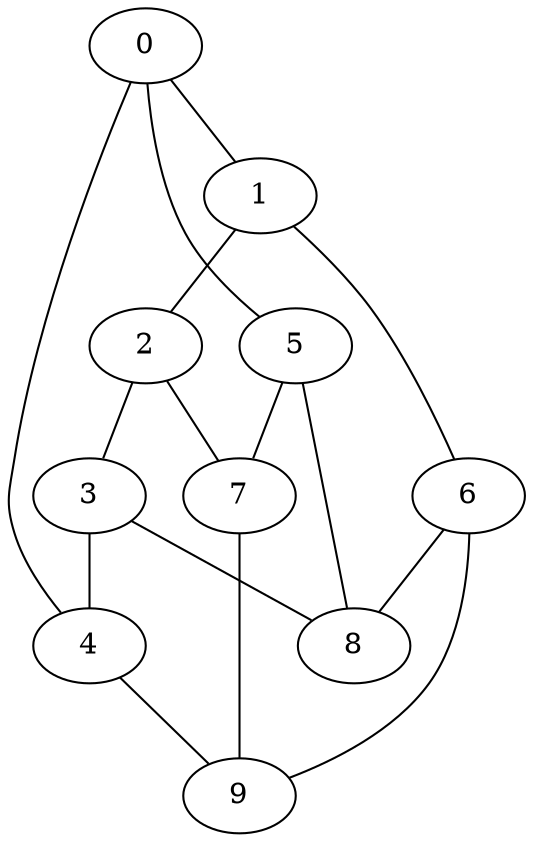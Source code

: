 graph  {
	graph [name="Petersen Graph"];
	0 -- 1;
	0 -- 4;
	0 -- 5;
	1 -- 2;
	1 -- 6;
	2 -- 3;
	2 -- 7;
	3 -- 4;
	3 -- 8;
	4 -- 9;
	5 -- 7;
	5 -- 8;
	6 -- 8;
	6 -- 9;
	7 -- 9;
}
